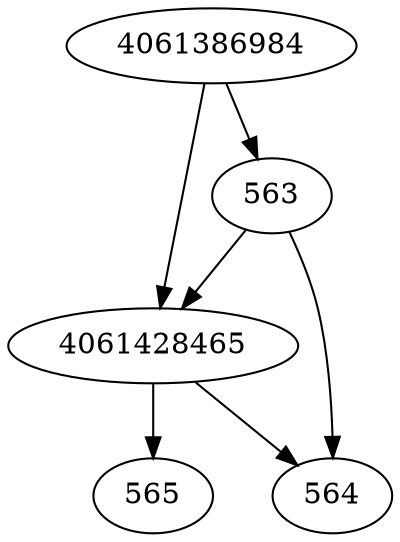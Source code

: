 strict digraph  {
4061386984;
4061428465;
563;
564;
565;
4061386984 -> 4061428465;
4061386984 -> 563;
4061428465 -> 564;
4061428465 -> 565;
563 -> 564;
563 -> 4061428465;
}
